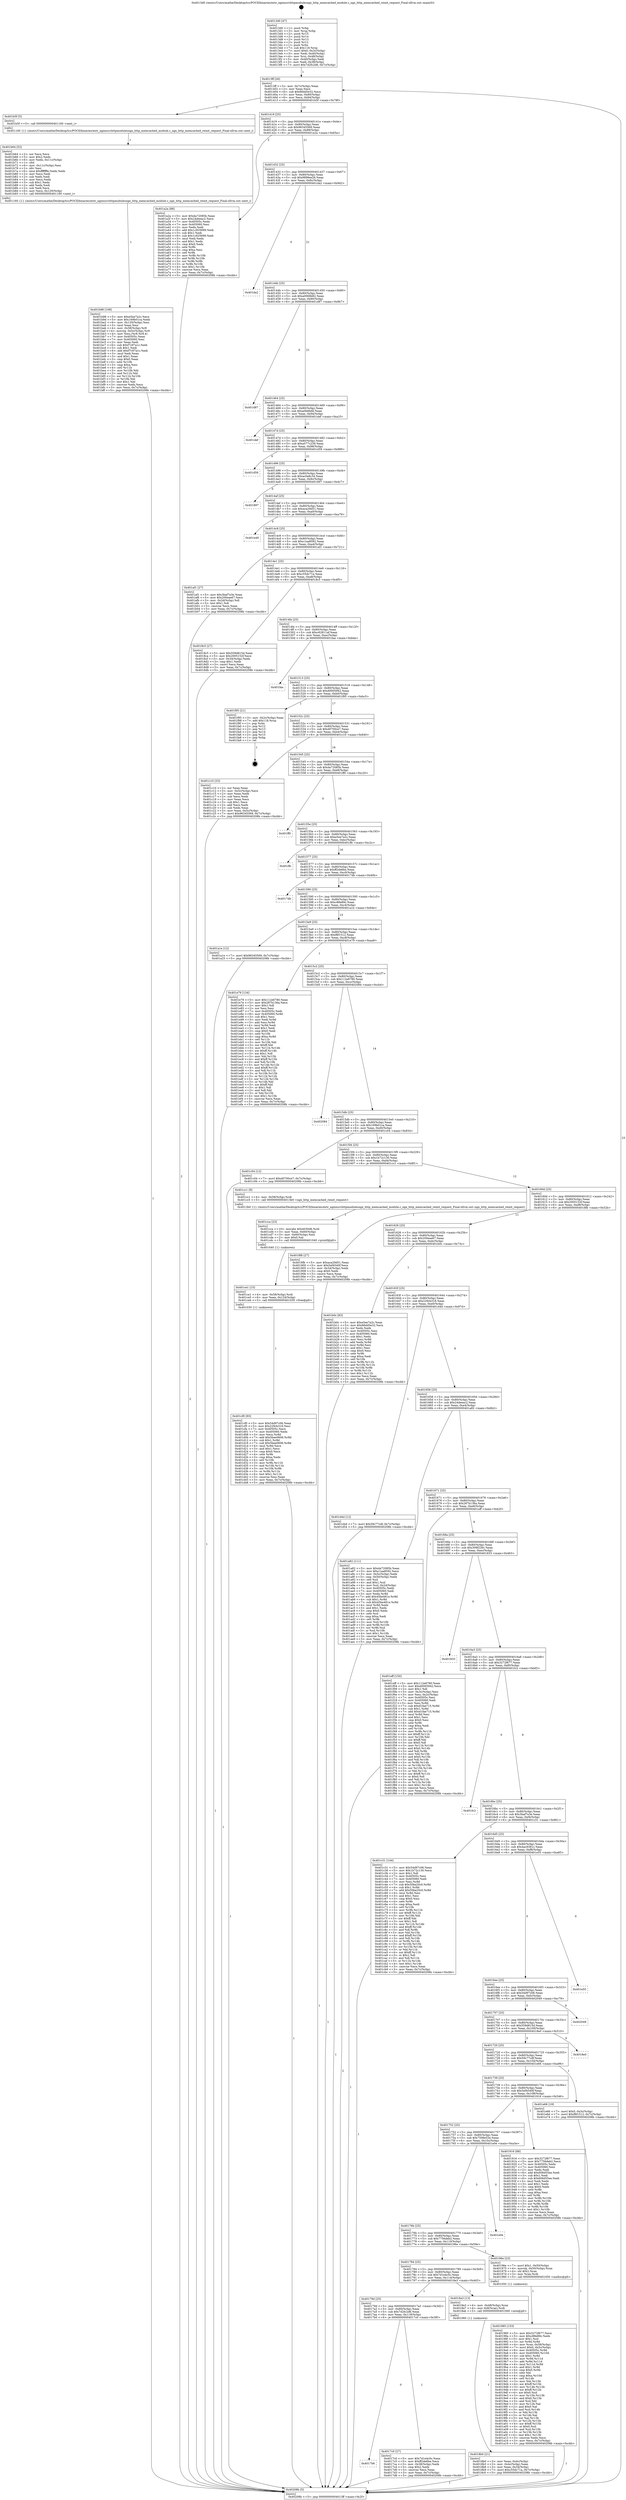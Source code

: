 digraph "0x4013d0" {
  label = "0x4013d0 (/mnt/c/Users/mathe/Desktop/tcc/POCII/binaries/extr_nginxsrchttpmodulesngx_http_memcached_module.c_ngx_http_memcached_reinit_request_Final-ollvm.out::main(0))"
  labelloc = "t"
  node[shape=record]

  Entry [label="",width=0.3,height=0.3,shape=circle,fillcolor=black,style=filled]
  "0x4013ff" [label="{
     0x4013ff [26]\l
     | [instrs]\l
     &nbsp;&nbsp;0x4013ff \<+3\>: mov -0x7c(%rbp),%eax\l
     &nbsp;&nbsp;0x401402 \<+2\>: mov %eax,%ecx\l
     &nbsp;&nbsp;0x401404 \<+6\>: sub $0x86dd5e32,%ecx\l
     &nbsp;&nbsp;0x40140a \<+3\>: mov %eax,-0x80(%rbp)\l
     &nbsp;&nbsp;0x40140d \<+6\>: mov %ecx,-0x84(%rbp)\l
     &nbsp;&nbsp;0x401413 \<+6\>: je 0000000000401b5f \<main+0x78f\>\l
  }"]
  "0x401b5f" [label="{
     0x401b5f [5]\l
     | [instrs]\l
     &nbsp;&nbsp;0x401b5f \<+5\>: call 0000000000401160 \<next_i\>\l
     | [calls]\l
     &nbsp;&nbsp;0x401160 \{1\} (/mnt/c/Users/mathe/Desktop/tcc/POCII/binaries/extr_nginxsrchttpmodulesngx_http_memcached_module.c_ngx_http_memcached_reinit_request_Final-ollvm.out::next_i)\l
  }"]
  "0x401419" [label="{
     0x401419 [25]\l
     | [instrs]\l
     &nbsp;&nbsp;0x401419 \<+5\>: jmp 000000000040141e \<main+0x4e\>\l
     &nbsp;&nbsp;0x40141e \<+3\>: mov -0x80(%rbp),%eax\l
     &nbsp;&nbsp;0x401421 \<+5\>: sub $0x96345569,%eax\l
     &nbsp;&nbsp;0x401426 \<+6\>: mov %eax,-0x88(%rbp)\l
     &nbsp;&nbsp;0x40142c \<+6\>: je 0000000000401a2a \<main+0x65a\>\l
  }"]
  Exit [label="",width=0.3,height=0.3,shape=circle,fillcolor=black,style=filled,peripheries=2]
  "0x401a2a" [label="{
     0x401a2a [88]\l
     | [instrs]\l
     &nbsp;&nbsp;0x401a2a \<+5\>: mov $0xda72085b,%eax\l
     &nbsp;&nbsp;0x401a2f \<+5\>: mov $0x24deeac2,%ecx\l
     &nbsp;&nbsp;0x401a34 \<+7\>: mov 0x40505c,%edx\l
     &nbsp;&nbsp;0x401a3b \<+7\>: mov 0x405060,%esi\l
     &nbsp;&nbsp;0x401a42 \<+2\>: mov %edx,%edi\l
     &nbsp;&nbsp;0x401a44 \<+6\>: add $0x1c925699,%edi\l
     &nbsp;&nbsp;0x401a4a \<+3\>: sub $0x1,%edi\l
     &nbsp;&nbsp;0x401a4d \<+6\>: sub $0x1c925699,%edi\l
     &nbsp;&nbsp;0x401a53 \<+3\>: imul %edi,%edx\l
     &nbsp;&nbsp;0x401a56 \<+3\>: and $0x1,%edx\l
     &nbsp;&nbsp;0x401a59 \<+3\>: cmp $0x0,%edx\l
     &nbsp;&nbsp;0x401a5c \<+4\>: sete %r8b\l
     &nbsp;&nbsp;0x401a60 \<+3\>: cmp $0xa,%esi\l
     &nbsp;&nbsp;0x401a63 \<+4\>: setl %r9b\l
     &nbsp;&nbsp;0x401a67 \<+3\>: mov %r8b,%r10b\l
     &nbsp;&nbsp;0x401a6a \<+3\>: and %r9b,%r10b\l
     &nbsp;&nbsp;0x401a6d \<+3\>: xor %r9b,%r8b\l
     &nbsp;&nbsp;0x401a70 \<+3\>: or %r8b,%r10b\l
     &nbsp;&nbsp;0x401a73 \<+4\>: test $0x1,%r10b\l
     &nbsp;&nbsp;0x401a77 \<+3\>: cmovne %ecx,%eax\l
     &nbsp;&nbsp;0x401a7a \<+3\>: mov %eax,-0x7c(%rbp)\l
     &nbsp;&nbsp;0x401a7d \<+5\>: jmp 000000000040208b \<main+0xcbb\>\l
  }"]
  "0x401432" [label="{
     0x401432 [25]\l
     | [instrs]\l
     &nbsp;&nbsp;0x401432 \<+5\>: jmp 0000000000401437 \<main+0x67\>\l
     &nbsp;&nbsp;0x401437 \<+3\>: mov -0x80(%rbp),%eax\l
     &nbsp;&nbsp;0x40143a \<+5\>: sub $0x9899ee26,%eax\l
     &nbsp;&nbsp;0x40143f \<+6\>: mov %eax,-0x8c(%rbp)\l
     &nbsp;&nbsp;0x401445 \<+6\>: je 0000000000401da2 \<main+0x9d2\>\l
  }"]
  "0x401cf0" [label="{
     0x401cf0 [93]\l
     | [instrs]\l
     &nbsp;&nbsp;0x401cf0 \<+5\>: mov $0x54d97c06,%eax\l
     &nbsp;&nbsp;0x401cf5 \<+5\>: mov $0x229cb318,%esi\l
     &nbsp;&nbsp;0x401cfa \<+7\>: mov 0x40505c,%ecx\l
     &nbsp;&nbsp;0x401d01 \<+7\>: mov 0x405060,%edx\l
     &nbsp;&nbsp;0x401d08 \<+3\>: mov %ecx,%r8d\l
     &nbsp;&nbsp;0x401d0b \<+7\>: add $0x5bee0606,%r8d\l
     &nbsp;&nbsp;0x401d12 \<+4\>: sub $0x1,%r8d\l
     &nbsp;&nbsp;0x401d16 \<+7\>: sub $0x5bee0606,%r8d\l
     &nbsp;&nbsp;0x401d1d \<+4\>: imul %r8d,%ecx\l
     &nbsp;&nbsp;0x401d21 \<+3\>: and $0x1,%ecx\l
     &nbsp;&nbsp;0x401d24 \<+3\>: cmp $0x0,%ecx\l
     &nbsp;&nbsp;0x401d27 \<+4\>: sete %r9b\l
     &nbsp;&nbsp;0x401d2b \<+3\>: cmp $0xa,%edx\l
     &nbsp;&nbsp;0x401d2e \<+4\>: setl %r10b\l
     &nbsp;&nbsp;0x401d32 \<+3\>: mov %r9b,%r11b\l
     &nbsp;&nbsp;0x401d35 \<+3\>: and %r10b,%r11b\l
     &nbsp;&nbsp;0x401d38 \<+3\>: xor %r10b,%r9b\l
     &nbsp;&nbsp;0x401d3b \<+3\>: or %r9b,%r11b\l
     &nbsp;&nbsp;0x401d3e \<+4\>: test $0x1,%r11b\l
     &nbsp;&nbsp;0x401d42 \<+3\>: cmovne %esi,%eax\l
     &nbsp;&nbsp;0x401d45 \<+3\>: mov %eax,-0x7c(%rbp)\l
     &nbsp;&nbsp;0x401d48 \<+5\>: jmp 000000000040208b \<main+0xcbb\>\l
  }"]
  "0x401da2" [label="{
     0x401da2\l
  }", style=dashed]
  "0x40144b" [label="{
     0x40144b [25]\l
     | [instrs]\l
     &nbsp;&nbsp;0x40144b \<+5\>: jmp 0000000000401450 \<main+0x80\>\l
     &nbsp;&nbsp;0x401450 \<+3\>: mov -0x80(%rbp),%eax\l
     &nbsp;&nbsp;0x401453 \<+5\>: sub $0xa0068b82,%eax\l
     &nbsp;&nbsp;0x401458 \<+6\>: mov %eax,-0x90(%rbp)\l
     &nbsp;&nbsp;0x40145e \<+6\>: je 0000000000401d87 \<main+0x9b7\>\l
  }"]
  "0x401ce1" [label="{
     0x401ce1 [15]\l
     | [instrs]\l
     &nbsp;&nbsp;0x401ce1 \<+4\>: mov -0x58(%rbp),%rdi\l
     &nbsp;&nbsp;0x401ce5 \<+6\>: mov %eax,-0x124(%rbp)\l
     &nbsp;&nbsp;0x401ceb \<+5\>: call 0000000000401030 \<free@plt\>\l
     | [calls]\l
     &nbsp;&nbsp;0x401030 \{1\} (unknown)\l
  }"]
  "0x401d87" [label="{
     0x401d87\l
  }", style=dashed]
  "0x401464" [label="{
     0x401464 [25]\l
     | [instrs]\l
     &nbsp;&nbsp;0x401464 \<+5\>: jmp 0000000000401469 \<main+0x99\>\l
     &nbsp;&nbsp;0x401469 \<+3\>: mov -0x80(%rbp),%eax\l
     &nbsp;&nbsp;0x40146c \<+5\>: sub $0xa0b6fefd,%eax\l
     &nbsp;&nbsp;0x401471 \<+6\>: mov %eax,-0x94(%rbp)\l
     &nbsp;&nbsp;0x401477 \<+6\>: je 0000000000401def \<main+0xa1f\>\l
  }"]
  "0x401cca" [label="{
     0x401cca [23]\l
     | [instrs]\l
     &nbsp;&nbsp;0x401cca \<+10\>: movabs $0x4030d6,%rdi\l
     &nbsp;&nbsp;0x401cd4 \<+3\>: mov %eax,-0x60(%rbp)\l
     &nbsp;&nbsp;0x401cd7 \<+3\>: mov -0x60(%rbp),%esi\l
     &nbsp;&nbsp;0x401cda \<+2\>: mov $0x0,%al\l
     &nbsp;&nbsp;0x401cdc \<+5\>: call 0000000000401040 \<printf@plt\>\l
     | [calls]\l
     &nbsp;&nbsp;0x401040 \{1\} (unknown)\l
  }"]
  "0x401def" [label="{
     0x401def\l
  }", style=dashed]
  "0x40147d" [label="{
     0x40147d [25]\l
     | [instrs]\l
     &nbsp;&nbsp;0x40147d \<+5\>: jmp 0000000000401482 \<main+0xb2\>\l
     &nbsp;&nbsp;0x401482 \<+3\>: mov -0x80(%rbp),%eax\l
     &nbsp;&nbsp;0x401485 \<+5\>: sub $0xa577c239,%eax\l
     &nbsp;&nbsp;0x40148a \<+6\>: mov %eax,-0x98(%rbp)\l
     &nbsp;&nbsp;0x401490 \<+6\>: je 0000000000401d59 \<main+0x989\>\l
  }"]
  "0x401b98" [label="{
     0x401b98 [108]\l
     | [instrs]\l
     &nbsp;&nbsp;0x401b98 \<+5\>: mov $0xe5ee7a2c,%ecx\l
     &nbsp;&nbsp;0x401b9d \<+5\>: mov $0x169b01ca,%edx\l
     &nbsp;&nbsp;0x401ba2 \<+6\>: mov -0x120(%rbp),%esi\l
     &nbsp;&nbsp;0x401ba8 \<+3\>: imul %eax,%esi\l
     &nbsp;&nbsp;0x401bab \<+4\>: mov -0x58(%rbp),%r8\l
     &nbsp;&nbsp;0x401baf \<+4\>: movslq -0x5c(%rbp),%r9\l
     &nbsp;&nbsp;0x401bb3 \<+4\>: mov %esi,(%r8,%r9,4)\l
     &nbsp;&nbsp;0x401bb7 \<+7\>: mov 0x40505c,%eax\l
     &nbsp;&nbsp;0x401bbe \<+7\>: mov 0x405060,%esi\l
     &nbsp;&nbsp;0x401bc5 \<+2\>: mov %eax,%edi\l
     &nbsp;&nbsp;0x401bc7 \<+6\>: sub $0xf7c97a1c,%edi\l
     &nbsp;&nbsp;0x401bcd \<+3\>: sub $0x1,%edi\l
     &nbsp;&nbsp;0x401bd0 \<+6\>: add $0xf7c97a1c,%edi\l
     &nbsp;&nbsp;0x401bd6 \<+3\>: imul %edi,%eax\l
     &nbsp;&nbsp;0x401bd9 \<+3\>: and $0x1,%eax\l
     &nbsp;&nbsp;0x401bdc \<+3\>: cmp $0x0,%eax\l
     &nbsp;&nbsp;0x401bdf \<+4\>: sete %r10b\l
     &nbsp;&nbsp;0x401be3 \<+3\>: cmp $0xa,%esi\l
     &nbsp;&nbsp;0x401be6 \<+4\>: setl %r11b\l
     &nbsp;&nbsp;0x401bea \<+3\>: mov %r10b,%bl\l
     &nbsp;&nbsp;0x401bed \<+3\>: and %r11b,%bl\l
     &nbsp;&nbsp;0x401bf0 \<+3\>: xor %r11b,%r10b\l
     &nbsp;&nbsp;0x401bf3 \<+3\>: or %r10b,%bl\l
     &nbsp;&nbsp;0x401bf6 \<+3\>: test $0x1,%bl\l
     &nbsp;&nbsp;0x401bf9 \<+3\>: cmovne %edx,%ecx\l
     &nbsp;&nbsp;0x401bfc \<+3\>: mov %ecx,-0x7c(%rbp)\l
     &nbsp;&nbsp;0x401bff \<+5\>: jmp 000000000040208b \<main+0xcbb\>\l
  }"]
  "0x401d59" [label="{
     0x401d59\l
  }", style=dashed]
  "0x401496" [label="{
     0x401496 [25]\l
     | [instrs]\l
     &nbsp;&nbsp;0x401496 \<+5\>: jmp 000000000040149b \<main+0xcb\>\l
     &nbsp;&nbsp;0x40149b \<+3\>: mov -0x80(%rbp),%eax\l
     &nbsp;&nbsp;0x40149e \<+5\>: sub $0xac0a8c34,%eax\l
     &nbsp;&nbsp;0x4014a3 \<+6\>: mov %eax,-0x9c(%rbp)\l
     &nbsp;&nbsp;0x4014a9 \<+6\>: je 0000000000401897 \<main+0x4c7\>\l
  }"]
  "0x401b64" [label="{
     0x401b64 [52]\l
     | [instrs]\l
     &nbsp;&nbsp;0x401b64 \<+2\>: xor %ecx,%ecx\l
     &nbsp;&nbsp;0x401b66 \<+5\>: mov $0x2,%edx\l
     &nbsp;&nbsp;0x401b6b \<+6\>: mov %edx,-0x11c(%rbp)\l
     &nbsp;&nbsp;0x401b71 \<+1\>: cltd\l
     &nbsp;&nbsp;0x401b72 \<+6\>: mov -0x11c(%rbp),%esi\l
     &nbsp;&nbsp;0x401b78 \<+2\>: idiv %esi\l
     &nbsp;&nbsp;0x401b7a \<+6\>: imul $0xfffffffe,%edx,%edx\l
     &nbsp;&nbsp;0x401b80 \<+2\>: mov %ecx,%edi\l
     &nbsp;&nbsp;0x401b82 \<+2\>: sub %edx,%edi\l
     &nbsp;&nbsp;0x401b84 \<+2\>: mov %ecx,%edx\l
     &nbsp;&nbsp;0x401b86 \<+3\>: sub $0x1,%edx\l
     &nbsp;&nbsp;0x401b89 \<+2\>: add %edx,%edi\l
     &nbsp;&nbsp;0x401b8b \<+2\>: sub %edi,%ecx\l
     &nbsp;&nbsp;0x401b8d \<+6\>: mov %ecx,-0x120(%rbp)\l
     &nbsp;&nbsp;0x401b93 \<+5\>: call 0000000000401160 \<next_i\>\l
     | [calls]\l
     &nbsp;&nbsp;0x401160 \{1\} (/mnt/c/Users/mathe/Desktop/tcc/POCII/binaries/extr_nginxsrchttpmodulesngx_http_memcached_module.c_ngx_http_memcached_reinit_request_Final-ollvm.out::next_i)\l
  }"]
  "0x401897" [label="{
     0x401897\l
  }", style=dashed]
  "0x4014af" [label="{
     0x4014af [25]\l
     | [instrs]\l
     &nbsp;&nbsp;0x4014af \<+5\>: jmp 00000000004014b4 \<main+0xe4\>\l
     &nbsp;&nbsp;0x4014b4 \<+3\>: mov -0x80(%rbp),%eax\l
     &nbsp;&nbsp;0x4014b7 \<+5\>: sub $0xaca29d51,%eax\l
     &nbsp;&nbsp;0x4014bc \<+6\>: mov %eax,-0xa0(%rbp)\l
     &nbsp;&nbsp;0x4014c2 \<+6\>: je 0000000000401e49 \<main+0xa79\>\l
  }"]
  "0x401985" [label="{
     0x401985 [153]\l
     | [instrs]\l
     &nbsp;&nbsp;0x401985 \<+5\>: mov $0x3272f677,%ecx\l
     &nbsp;&nbsp;0x40198a \<+5\>: mov $0xc88e89c,%edx\l
     &nbsp;&nbsp;0x40198f \<+3\>: mov $0x1,%sil\l
     &nbsp;&nbsp;0x401992 \<+3\>: xor %r8d,%r8d\l
     &nbsp;&nbsp;0x401995 \<+4\>: mov %rax,-0x58(%rbp)\l
     &nbsp;&nbsp;0x401999 \<+7\>: movl $0x0,-0x5c(%rbp)\l
     &nbsp;&nbsp;0x4019a0 \<+8\>: mov 0x40505c,%r9d\l
     &nbsp;&nbsp;0x4019a8 \<+8\>: mov 0x405060,%r10d\l
     &nbsp;&nbsp;0x4019b0 \<+4\>: sub $0x1,%r8d\l
     &nbsp;&nbsp;0x4019b4 \<+3\>: mov %r9d,%r11d\l
     &nbsp;&nbsp;0x4019b7 \<+3\>: add %r8d,%r11d\l
     &nbsp;&nbsp;0x4019ba \<+4\>: imul %r11d,%r9d\l
     &nbsp;&nbsp;0x4019be \<+4\>: and $0x1,%r9d\l
     &nbsp;&nbsp;0x4019c2 \<+4\>: cmp $0x0,%r9d\l
     &nbsp;&nbsp;0x4019c6 \<+3\>: sete %bl\l
     &nbsp;&nbsp;0x4019c9 \<+4\>: cmp $0xa,%r10d\l
     &nbsp;&nbsp;0x4019cd \<+4\>: setl %r14b\l
     &nbsp;&nbsp;0x4019d1 \<+3\>: mov %bl,%r15b\l
     &nbsp;&nbsp;0x4019d4 \<+4\>: xor $0xff,%r15b\l
     &nbsp;&nbsp;0x4019d8 \<+3\>: mov %r14b,%r12b\l
     &nbsp;&nbsp;0x4019db \<+4\>: xor $0xff,%r12b\l
     &nbsp;&nbsp;0x4019df \<+4\>: xor $0x0,%sil\l
     &nbsp;&nbsp;0x4019e3 \<+3\>: mov %r15b,%r13b\l
     &nbsp;&nbsp;0x4019e6 \<+4\>: and $0x0,%r13b\l
     &nbsp;&nbsp;0x4019ea \<+3\>: and %sil,%bl\l
     &nbsp;&nbsp;0x4019ed \<+3\>: mov %r12b,%al\l
     &nbsp;&nbsp;0x4019f0 \<+2\>: and $0x0,%al\l
     &nbsp;&nbsp;0x4019f2 \<+3\>: and %sil,%r14b\l
     &nbsp;&nbsp;0x4019f5 \<+3\>: or %bl,%r13b\l
     &nbsp;&nbsp;0x4019f8 \<+3\>: or %r14b,%al\l
     &nbsp;&nbsp;0x4019fb \<+3\>: xor %al,%r13b\l
     &nbsp;&nbsp;0x4019fe \<+3\>: or %r12b,%r15b\l
     &nbsp;&nbsp;0x401a01 \<+4\>: xor $0xff,%r15b\l
     &nbsp;&nbsp;0x401a05 \<+4\>: or $0x0,%sil\l
     &nbsp;&nbsp;0x401a09 \<+3\>: and %sil,%r15b\l
     &nbsp;&nbsp;0x401a0c \<+3\>: or %r15b,%r13b\l
     &nbsp;&nbsp;0x401a0f \<+4\>: test $0x1,%r13b\l
     &nbsp;&nbsp;0x401a13 \<+3\>: cmovne %edx,%ecx\l
     &nbsp;&nbsp;0x401a16 \<+3\>: mov %ecx,-0x7c(%rbp)\l
     &nbsp;&nbsp;0x401a19 \<+5\>: jmp 000000000040208b \<main+0xcbb\>\l
  }"]
  "0x401e49" [label="{
     0x401e49\l
  }", style=dashed]
  "0x4014c8" [label="{
     0x4014c8 [25]\l
     | [instrs]\l
     &nbsp;&nbsp;0x4014c8 \<+5\>: jmp 00000000004014cd \<main+0xfd\>\l
     &nbsp;&nbsp;0x4014cd \<+3\>: mov -0x80(%rbp),%eax\l
     &nbsp;&nbsp;0x4014d0 \<+5\>: sub $0xc1aa8592,%eax\l
     &nbsp;&nbsp;0x4014d5 \<+6\>: mov %eax,-0xa4(%rbp)\l
     &nbsp;&nbsp;0x4014db \<+6\>: je 0000000000401af1 \<main+0x721\>\l
  }"]
  "0x4018b0" [label="{
     0x4018b0 [21]\l
     | [instrs]\l
     &nbsp;&nbsp;0x4018b0 \<+3\>: mov %eax,-0x4c(%rbp)\l
     &nbsp;&nbsp;0x4018b3 \<+3\>: mov -0x4c(%rbp),%eax\l
     &nbsp;&nbsp;0x4018b6 \<+3\>: mov %eax,-0x34(%rbp)\l
     &nbsp;&nbsp;0x4018b9 \<+7\>: movl $0xc55dc71a,-0x7c(%rbp)\l
     &nbsp;&nbsp;0x4018c0 \<+5\>: jmp 000000000040208b \<main+0xcbb\>\l
  }"]
  "0x401af1" [label="{
     0x401af1 [27]\l
     | [instrs]\l
     &nbsp;&nbsp;0x401af1 \<+5\>: mov $0x3baf7e3e,%eax\l
     &nbsp;&nbsp;0x401af6 \<+5\>: mov $0x200eae67,%ecx\l
     &nbsp;&nbsp;0x401afb \<+3\>: mov -0x2d(%rbp),%dl\l
     &nbsp;&nbsp;0x401afe \<+3\>: test $0x1,%dl\l
     &nbsp;&nbsp;0x401b01 \<+3\>: cmovne %ecx,%eax\l
     &nbsp;&nbsp;0x401b04 \<+3\>: mov %eax,-0x7c(%rbp)\l
     &nbsp;&nbsp;0x401b07 \<+5\>: jmp 000000000040208b \<main+0xcbb\>\l
  }"]
  "0x4014e1" [label="{
     0x4014e1 [25]\l
     | [instrs]\l
     &nbsp;&nbsp;0x4014e1 \<+5\>: jmp 00000000004014e6 \<main+0x116\>\l
     &nbsp;&nbsp;0x4014e6 \<+3\>: mov -0x80(%rbp),%eax\l
     &nbsp;&nbsp;0x4014e9 \<+5\>: sub $0xc55dc71a,%eax\l
     &nbsp;&nbsp;0x4014ee \<+6\>: mov %eax,-0xa8(%rbp)\l
     &nbsp;&nbsp;0x4014f4 \<+6\>: je 00000000004018c5 \<main+0x4f5\>\l
  }"]
  "0x4013d0" [label="{
     0x4013d0 [47]\l
     | [instrs]\l
     &nbsp;&nbsp;0x4013d0 \<+1\>: push %rbp\l
     &nbsp;&nbsp;0x4013d1 \<+3\>: mov %rsp,%rbp\l
     &nbsp;&nbsp;0x4013d4 \<+2\>: push %r15\l
     &nbsp;&nbsp;0x4013d6 \<+2\>: push %r14\l
     &nbsp;&nbsp;0x4013d8 \<+2\>: push %r13\l
     &nbsp;&nbsp;0x4013da \<+2\>: push %r12\l
     &nbsp;&nbsp;0x4013dc \<+1\>: push %rbx\l
     &nbsp;&nbsp;0x4013dd \<+7\>: sub $0x118,%rsp\l
     &nbsp;&nbsp;0x4013e4 \<+7\>: movl $0x0,-0x3c(%rbp)\l
     &nbsp;&nbsp;0x4013eb \<+3\>: mov %edi,-0x40(%rbp)\l
     &nbsp;&nbsp;0x4013ee \<+4\>: mov %rsi,-0x48(%rbp)\l
     &nbsp;&nbsp;0x4013f2 \<+3\>: mov -0x40(%rbp),%edi\l
     &nbsp;&nbsp;0x4013f5 \<+3\>: mov %edi,-0x38(%rbp)\l
     &nbsp;&nbsp;0x4013f8 \<+7\>: movl $0x7d2fc2d6,-0x7c(%rbp)\l
  }"]
  "0x4018c5" [label="{
     0x4018c5 [27]\l
     | [instrs]\l
     &nbsp;&nbsp;0x4018c5 \<+5\>: mov $0x559d815d,%eax\l
     &nbsp;&nbsp;0x4018ca \<+5\>: mov $0x2005152f,%ecx\l
     &nbsp;&nbsp;0x4018cf \<+3\>: mov -0x34(%rbp),%edx\l
     &nbsp;&nbsp;0x4018d2 \<+3\>: cmp $0x1,%edx\l
     &nbsp;&nbsp;0x4018d5 \<+3\>: cmovl %ecx,%eax\l
     &nbsp;&nbsp;0x4018d8 \<+3\>: mov %eax,-0x7c(%rbp)\l
     &nbsp;&nbsp;0x4018db \<+5\>: jmp 000000000040208b \<main+0xcbb\>\l
  }"]
  "0x4014fa" [label="{
     0x4014fa [25]\l
     | [instrs]\l
     &nbsp;&nbsp;0x4014fa \<+5\>: jmp 00000000004014ff \<main+0x12f\>\l
     &nbsp;&nbsp;0x4014ff \<+3\>: mov -0x80(%rbp),%eax\l
     &nbsp;&nbsp;0x401502 \<+5\>: sub $0xc62811af,%eax\l
     &nbsp;&nbsp;0x401507 \<+6\>: mov %eax,-0xac(%rbp)\l
     &nbsp;&nbsp;0x40150d \<+6\>: je 0000000000401faa \<main+0xbda\>\l
  }"]
  "0x40208b" [label="{
     0x40208b [5]\l
     | [instrs]\l
     &nbsp;&nbsp;0x40208b \<+5\>: jmp 00000000004013ff \<main+0x2f\>\l
  }"]
  "0x401faa" [label="{
     0x401faa\l
  }", style=dashed]
  "0x401513" [label="{
     0x401513 [25]\l
     | [instrs]\l
     &nbsp;&nbsp;0x401513 \<+5\>: jmp 0000000000401518 \<main+0x148\>\l
     &nbsp;&nbsp;0x401518 \<+3\>: mov -0x80(%rbp),%eax\l
     &nbsp;&nbsp;0x40151b \<+5\>: sub $0xd0005942,%eax\l
     &nbsp;&nbsp;0x401520 \<+6\>: mov %eax,-0xb0(%rbp)\l
     &nbsp;&nbsp;0x401526 \<+6\>: je 0000000000401f95 \<main+0xbc5\>\l
  }"]
  "0x4017b6" [label="{
     0x4017b6\l
  }", style=dashed]
  "0x401f95" [label="{
     0x401f95 [21]\l
     | [instrs]\l
     &nbsp;&nbsp;0x401f95 \<+3\>: mov -0x2c(%rbp),%eax\l
     &nbsp;&nbsp;0x401f98 \<+7\>: add $0x118,%rsp\l
     &nbsp;&nbsp;0x401f9f \<+1\>: pop %rbx\l
     &nbsp;&nbsp;0x401fa0 \<+2\>: pop %r12\l
     &nbsp;&nbsp;0x401fa2 \<+2\>: pop %r13\l
     &nbsp;&nbsp;0x401fa4 \<+2\>: pop %r14\l
     &nbsp;&nbsp;0x401fa6 \<+2\>: pop %r15\l
     &nbsp;&nbsp;0x401fa8 \<+1\>: pop %rbp\l
     &nbsp;&nbsp;0x401fa9 \<+1\>: ret\l
  }"]
  "0x40152c" [label="{
     0x40152c [25]\l
     | [instrs]\l
     &nbsp;&nbsp;0x40152c \<+5\>: jmp 0000000000401531 \<main+0x161\>\l
     &nbsp;&nbsp;0x401531 \<+3\>: mov -0x80(%rbp),%eax\l
     &nbsp;&nbsp;0x401534 \<+5\>: sub $0xd0700ce7,%eax\l
     &nbsp;&nbsp;0x401539 \<+6\>: mov %eax,-0xb4(%rbp)\l
     &nbsp;&nbsp;0x40153f \<+6\>: je 0000000000401c10 \<main+0x840\>\l
  }"]
  "0x4017c0" [label="{
     0x4017c0 [27]\l
     | [instrs]\l
     &nbsp;&nbsp;0x4017c0 \<+5\>: mov $0x7d1e4c0c,%eax\l
     &nbsp;&nbsp;0x4017c5 \<+5\>: mov $0xff2de6be,%ecx\l
     &nbsp;&nbsp;0x4017ca \<+3\>: mov -0x38(%rbp),%edx\l
     &nbsp;&nbsp;0x4017cd \<+3\>: cmp $0x2,%edx\l
     &nbsp;&nbsp;0x4017d0 \<+3\>: cmovne %ecx,%eax\l
     &nbsp;&nbsp;0x4017d3 \<+3\>: mov %eax,-0x7c(%rbp)\l
     &nbsp;&nbsp;0x4017d6 \<+5\>: jmp 000000000040208b \<main+0xcbb\>\l
  }"]
  "0x401c10" [label="{
     0x401c10 [33]\l
     | [instrs]\l
     &nbsp;&nbsp;0x401c10 \<+2\>: xor %eax,%eax\l
     &nbsp;&nbsp;0x401c12 \<+3\>: mov -0x5c(%rbp),%ecx\l
     &nbsp;&nbsp;0x401c15 \<+2\>: mov %eax,%edx\l
     &nbsp;&nbsp;0x401c17 \<+2\>: sub %ecx,%edx\l
     &nbsp;&nbsp;0x401c19 \<+2\>: mov %eax,%ecx\l
     &nbsp;&nbsp;0x401c1b \<+3\>: sub $0x1,%ecx\l
     &nbsp;&nbsp;0x401c1e \<+2\>: add %ecx,%edx\l
     &nbsp;&nbsp;0x401c20 \<+2\>: sub %edx,%eax\l
     &nbsp;&nbsp;0x401c22 \<+3\>: mov %eax,-0x5c(%rbp)\l
     &nbsp;&nbsp;0x401c25 \<+7\>: movl $0x96345569,-0x7c(%rbp)\l
     &nbsp;&nbsp;0x401c2c \<+5\>: jmp 000000000040208b \<main+0xcbb\>\l
  }"]
  "0x401545" [label="{
     0x401545 [25]\l
     | [instrs]\l
     &nbsp;&nbsp;0x401545 \<+5\>: jmp 000000000040154a \<main+0x17a\>\l
     &nbsp;&nbsp;0x40154a \<+3\>: mov -0x80(%rbp),%eax\l
     &nbsp;&nbsp;0x40154d \<+5\>: sub $0xda72085b,%eax\l
     &nbsp;&nbsp;0x401552 \<+6\>: mov %eax,-0xb8(%rbp)\l
     &nbsp;&nbsp;0x401558 \<+6\>: je 0000000000401ff0 \<main+0xc20\>\l
  }"]
  "0x40179d" [label="{
     0x40179d [25]\l
     | [instrs]\l
     &nbsp;&nbsp;0x40179d \<+5\>: jmp 00000000004017a2 \<main+0x3d2\>\l
     &nbsp;&nbsp;0x4017a2 \<+3\>: mov -0x80(%rbp),%eax\l
     &nbsp;&nbsp;0x4017a5 \<+5\>: sub $0x7d2fc2d6,%eax\l
     &nbsp;&nbsp;0x4017aa \<+6\>: mov %eax,-0x118(%rbp)\l
     &nbsp;&nbsp;0x4017b0 \<+6\>: je 00000000004017c0 \<main+0x3f0\>\l
  }"]
  "0x401ff0" [label="{
     0x401ff0\l
  }", style=dashed]
  "0x40155e" [label="{
     0x40155e [25]\l
     | [instrs]\l
     &nbsp;&nbsp;0x40155e \<+5\>: jmp 0000000000401563 \<main+0x193\>\l
     &nbsp;&nbsp;0x401563 \<+3\>: mov -0x80(%rbp),%eax\l
     &nbsp;&nbsp;0x401566 \<+5\>: sub $0xe5ee7a2c,%eax\l
     &nbsp;&nbsp;0x40156b \<+6\>: mov %eax,-0xbc(%rbp)\l
     &nbsp;&nbsp;0x401571 \<+6\>: je 0000000000401ffc \<main+0xc2c\>\l
  }"]
  "0x4018a3" [label="{
     0x4018a3 [13]\l
     | [instrs]\l
     &nbsp;&nbsp;0x4018a3 \<+4\>: mov -0x48(%rbp),%rax\l
     &nbsp;&nbsp;0x4018a7 \<+4\>: mov 0x8(%rax),%rdi\l
     &nbsp;&nbsp;0x4018ab \<+5\>: call 0000000000401060 \<atoi@plt\>\l
     | [calls]\l
     &nbsp;&nbsp;0x401060 \{1\} (unknown)\l
  }"]
  "0x401ffc" [label="{
     0x401ffc\l
  }", style=dashed]
  "0x401577" [label="{
     0x401577 [25]\l
     | [instrs]\l
     &nbsp;&nbsp;0x401577 \<+5\>: jmp 000000000040157c \<main+0x1ac\>\l
     &nbsp;&nbsp;0x40157c \<+3\>: mov -0x80(%rbp),%eax\l
     &nbsp;&nbsp;0x40157f \<+5\>: sub $0xff2de6be,%eax\l
     &nbsp;&nbsp;0x401584 \<+6\>: mov %eax,-0xc0(%rbp)\l
     &nbsp;&nbsp;0x40158a \<+6\>: je 00000000004017db \<main+0x40b\>\l
  }"]
  "0x401784" [label="{
     0x401784 [25]\l
     | [instrs]\l
     &nbsp;&nbsp;0x401784 \<+5\>: jmp 0000000000401789 \<main+0x3b9\>\l
     &nbsp;&nbsp;0x401789 \<+3\>: mov -0x80(%rbp),%eax\l
     &nbsp;&nbsp;0x40178c \<+5\>: sub $0x7d1e4c0c,%eax\l
     &nbsp;&nbsp;0x401791 \<+6\>: mov %eax,-0x114(%rbp)\l
     &nbsp;&nbsp;0x401797 \<+6\>: je 00000000004018a3 \<main+0x4d3\>\l
  }"]
  "0x4017db" [label="{
     0x4017db\l
  }", style=dashed]
  "0x401590" [label="{
     0x401590 [25]\l
     | [instrs]\l
     &nbsp;&nbsp;0x401590 \<+5\>: jmp 0000000000401595 \<main+0x1c5\>\l
     &nbsp;&nbsp;0x401595 \<+3\>: mov -0x80(%rbp),%eax\l
     &nbsp;&nbsp;0x401598 \<+5\>: sub $0xc88e89c,%eax\l
     &nbsp;&nbsp;0x40159d \<+6\>: mov %eax,-0xc4(%rbp)\l
     &nbsp;&nbsp;0x4015a3 \<+6\>: je 0000000000401a1e \<main+0x64e\>\l
  }"]
  "0x40196e" [label="{
     0x40196e [23]\l
     | [instrs]\l
     &nbsp;&nbsp;0x40196e \<+7\>: movl $0x1,-0x50(%rbp)\l
     &nbsp;&nbsp;0x401975 \<+4\>: movslq -0x50(%rbp),%rax\l
     &nbsp;&nbsp;0x401979 \<+4\>: shl $0x2,%rax\l
     &nbsp;&nbsp;0x40197d \<+3\>: mov %rax,%rdi\l
     &nbsp;&nbsp;0x401980 \<+5\>: call 0000000000401050 \<malloc@plt\>\l
     | [calls]\l
     &nbsp;&nbsp;0x401050 \{1\} (unknown)\l
  }"]
  "0x401a1e" [label="{
     0x401a1e [12]\l
     | [instrs]\l
     &nbsp;&nbsp;0x401a1e \<+7\>: movl $0x96345569,-0x7c(%rbp)\l
     &nbsp;&nbsp;0x401a25 \<+5\>: jmp 000000000040208b \<main+0xcbb\>\l
  }"]
  "0x4015a9" [label="{
     0x4015a9 [25]\l
     | [instrs]\l
     &nbsp;&nbsp;0x4015a9 \<+5\>: jmp 00000000004015ae \<main+0x1de\>\l
     &nbsp;&nbsp;0x4015ae \<+3\>: mov -0x80(%rbp),%eax\l
     &nbsp;&nbsp;0x4015b1 \<+5\>: sub $0xf8f1512,%eax\l
     &nbsp;&nbsp;0x4015b6 \<+6\>: mov %eax,-0xc8(%rbp)\l
     &nbsp;&nbsp;0x4015bc \<+6\>: je 0000000000401e79 \<main+0xaa9\>\l
  }"]
  "0x40176b" [label="{
     0x40176b [25]\l
     | [instrs]\l
     &nbsp;&nbsp;0x40176b \<+5\>: jmp 0000000000401770 \<main+0x3a0\>\l
     &nbsp;&nbsp;0x401770 \<+3\>: mov -0x80(%rbp),%eax\l
     &nbsp;&nbsp;0x401773 \<+5\>: sub $0x7756deb2,%eax\l
     &nbsp;&nbsp;0x401778 \<+6\>: mov %eax,-0x110(%rbp)\l
     &nbsp;&nbsp;0x40177e \<+6\>: je 000000000040196e \<main+0x59e\>\l
  }"]
  "0x401e79" [label="{
     0x401e79 [134]\l
     | [instrs]\l
     &nbsp;&nbsp;0x401e79 \<+5\>: mov $0x112e6780,%eax\l
     &nbsp;&nbsp;0x401e7e \<+5\>: mov $0x287b136a,%ecx\l
     &nbsp;&nbsp;0x401e83 \<+2\>: mov $0x1,%dl\l
     &nbsp;&nbsp;0x401e85 \<+2\>: xor %esi,%esi\l
     &nbsp;&nbsp;0x401e87 \<+7\>: mov 0x40505c,%edi\l
     &nbsp;&nbsp;0x401e8e \<+8\>: mov 0x405060,%r8d\l
     &nbsp;&nbsp;0x401e96 \<+3\>: sub $0x1,%esi\l
     &nbsp;&nbsp;0x401e99 \<+3\>: mov %edi,%r9d\l
     &nbsp;&nbsp;0x401e9c \<+3\>: add %esi,%r9d\l
     &nbsp;&nbsp;0x401e9f \<+4\>: imul %r9d,%edi\l
     &nbsp;&nbsp;0x401ea3 \<+3\>: and $0x1,%edi\l
     &nbsp;&nbsp;0x401ea6 \<+3\>: cmp $0x0,%edi\l
     &nbsp;&nbsp;0x401ea9 \<+4\>: sete %r10b\l
     &nbsp;&nbsp;0x401ead \<+4\>: cmp $0xa,%r8d\l
     &nbsp;&nbsp;0x401eb1 \<+4\>: setl %r11b\l
     &nbsp;&nbsp;0x401eb5 \<+3\>: mov %r10b,%bl\l
     &nbsp;&nbsp;0x401eb8 \<+3\>: xor $0xff,%bl\l
     &nbsp;&nbsp;0x401ebb \<+3\>: mov %r11b,%r14b\l
     &nbsp;&nbsp;0x401ebe \<+4\>: xor $0xff,%r14b\l
     &nbsp;&nbsp;0x401ec2 \<+3\>: xor $0x1,%dl\l
     &nbsp;&nbsp;0x401ec5 \<+3\>: mov %bl,%r15b\l
     &nbsp;&nbsp;0x401ec8 \<+4\>: and $0xff,%r15b\l
     &nbsp;&nbsp;0x401ecc \<+3\>: and %dl,%r10b\l
     &nbsp;&nbsp;0x401ecf \<+3\>: mov %r14b,%r12b\l
     &nbsp;&nbsp;0x401ed2 \<+4\>: and $0xff,%r12b\l
     &nbsp;&nbsp;0x401ed6 \<+3\>: and %dl,%r11b\l
     &nbsp;&nbsp;0x401ed9 \<+3\>: or %r10b,%r15b\l
     &nbsp;&nbsp;0x401edc \<+3\>: or %r11b,%r12b\l
     &nbsp;&nbsp;0x401edf \<+3\>: xor %r12b,%r15b\l
     &nbsp;&nbsp;0x401ee2 \<+3\>: or %r14b,%bl\l
     &nbsp;&nbsp;0x401ee5 \<+3\>: xor $0xff,%bl\l
     &nbsp;&nbsp;0x401ee8 \<+3\>: or $0x1,%dl\l
     &nbsp;&nbsp;0x401eeb \<+2\>: and %dl,%bl\l
     &nbsp;&nbsp;0x401eed \<+3\>: or %bl,%r15b\l
     &nbsp;&nbsp;0x401ef0 \<+4\>: test $0x1,%r15b\l
     &nbsp;&nbsp;0x401ef4 \<+3\>: cmovne %ecx,%eax\l
     &nbsp;&nbsp;0x401ef7 \<+3\>: mov %eax,-0x7c(%rbp)\l
     &nbsp;&nbsp;0x401efa \<+5\>: jmp 000000000040208b \<main+0xcbb\>\l
  }"]
  "0x4015c2" [label="{
     0x4015c2 [25]\l
     | [instrs]\l
     &nbsp;&nbsp;0x4015c2 \<+5\>: jmp 00000000004015c7 \<main+0x1f7\>\l
     &nbsp;&nbsp;0x4015c7 \<+3\>: mov -0x80(%rbp),%eax\l
     &nbsp;&nbsp;0x4015ca \<+5\>: sub $0x112e6780,%eax\l
     &nbsp;&nbsp;0x4015cf \<+6\>: mov %eax,-0xcc(%rbp)\l
     &nbsp;&nbsp;0x4015d5 \<+6\>: je 0000000000402084 \<main+0xcb4\>\l
  }"]
  "0x401e0e" [label="{
     0x401e0e\l
  }", style=dashed]
  "0x402084" [label="{
     0x402084\l
  }", style=dashed]
  "0x4015db" [label="{
     0x4015db [25]\l
     | [instrs]\l
     &nbsp;&nbsp;0x4015db \<+5\>: jmp 00000000004015e0 \<main+0x210\>\l
     &nbsp;&nbsp;0x4015e0 \<+3\>: mov -0x80(%rbp),%eax\l
     &nbsp;&nbsp;0x4015e3 \<+5\>: sub $0x169b01ca,%eax\l
     &nbsp;&nbsp;0x4015e8 \<+6\>: mov %eax,-0xd0(%rbp)\l
     &nbsp;&nbsp;0x4015ee \<+6\>: je 0000000000401c04 \<main+0x834\>\l
  }"]
  "0x401752" [label="{
     0x401752 [25]\l
     | [instrs]\l
     &nbsp;&nbsp;0x401752 \<+5\>: jmp 0000000000401757 \<main+0x387\>\l
     &nbsp;&nbsp;0x401757 \<+3\>: mov -0x80(%rbp),%eax\l
     &nbsp;&nbsp;0x40175a \<+5\>: sub $0x7508e53e,%eax\l
     &nbsp;&nbsp;0x40175f \<+6\>: mov %eax,-0x10c(%rbp)\l
     &nbsp;&nbsp;0x401765 \<+6\>: je 0000000000401e0e \<main+0xa3e\>\l
  }"]
  "0x401c04" [label="{
     0x401c04 [12]\l
     | [instrs]\l
     &nbsp;&nbsp;0x401c04 \<+7\>: movl $0xd0700ce7,-0x7c(%rbp)\l
     &nbsp;&nbsp;0x401c0b \<+5\>: jmp 000000000040208b \<main+0xcbb\>\l
  }"]
  "0x4015f4" [label="{
     0x4015f4 [25]\l
     | [instrs]\l
     &nbsp;&nbsp;0x4015f4 \<+5\>: jmp 00000000004015f9 \<main+0x229\>\l
     &nbsp;&nbsp;0x4015f9 \<+3\>: mov -0x80(%rbp),%eax\l
     &nbsp;&nbsp;0x4015fc \<+5\>: sub $0x1b72c130,%eax\l
     &nbsp;&nbsp;0x401601 \<+6\>: mov %eax,-0xd4(%rbp)\l
     &nbsp;&nbsp;0x401607 \<+6\>: je 0000000000401cc1 \<main+0x8f1\>\l
  }"]
  "0x401916" [label="{
     0x401916 [88]\l
     | [instrs]\l
     &nbsp;&nbsp;0x401916 \<+5\>: mov $0x3272f677,%eax\l
     &nbsp;&nbsp;0x40191b \<+5\>: mov $0x7756deb2,%ecx\l
     &nbsp;&nbsp;0x401920 \<+7\>: mov 0x40505c,%edx\l
     &nbsp;&nbsp;0x401927 \<+7\>: mov 0x405060,%esi\l
     &nbsp;&nbsp;0x40192e \<+2\>: mov %edx,%edi\l
     &nbsp;&nbsp;0x401930 \<+6\>: add $0x606d55ee,%edi\l
     &nbsp;&nbsp;0x401936 \<+3\>: sub $0x1,%edi\l
     &nbsp;&nbsp;0x401939 \<+6\>: sub $0x606d55ee,%edi\l
     &nbsp;&nbsp;0x40193f \<+3\>: imul %edi,%edx\l
     &nbsp;&nbsp;0x401942 \<+3\>: and $0x1,%edx\l
     &nbsp;&nbsp;0x401945 \<+3\>: cmp $0x0,%edx\l
     &nbsp;&nbsp;0x401948 \<+4\>: sete %r8b\l
     &nbsp;&nbsp;0x40194c \<+3\>: cmp $0xa,%esi\l
     &nbsp;&nbsp;0x40194f \<+4\>: setl %r9b\l
     &nbsp;&nbsp;0x401953 \<+3\>: mov %r8b,%r10b\l
     &nbsp;&nbsp;0x401956 \<+3\>: and %r9b,%r10b\l
     &nbsp;&nbsp;0x401959 \<+3\>: xor %r9b,%r8b\l
     &nbsp;&nbsp;0x40195c \<+3\>: or %r8b,%r10b\l
     &nbsp;&nbsp;0x40195f \<+4\>: test $0x1,%r10b\l
     &nbsp;&nbsp;0x401963 \<+3\>: cmovne %ecx,%eax\l
     &nbsp;&nbsp;0x401966 \<+3\>: mov %eax,-0x7c(%rbp)\l
     &nbsp;&nbsp;0x401969 \<+5\>: jmp 000000000040208b \<main+0xcbb\>\l
  }"]
  "0x401cc1" [label="{
     0x401cc1 [9]\l
     | [instrs]\l
     &nbsp;&nbsp;0x401cc1 \<+4\>: mov -0x58(%rbp),%rdi\l
     &nbsp;&nbsp;0x401cc5 \<+5\>: call 00000000004013b0 \<ngx_http_memcached_reinit_request\>\l
     | [calls]\l
     &nbsp;&nbsp;0x4013b0 \{1\} (/mnt/c/Users/mathe/Desktop/tcc/POCII/binaries/extr_nginxsrchttpmodulesngx_http_memcached_module.c_ngx_http_memcached_reinit_request_Final-ollvm.out::ngx_http_memcached_reinit_request)\l
  }"]
  "0x40160d" [label="{
     0x40160d [25]\l
     | [instrs]\l
     &nbsp;&nbsp;0x40160d \<+5\>: jmp 0000000000401612 \<main+0x242\>\l
     &nbsp;&nbsp;0x401612 \<+3\>: mov -0x80(%rbp),%eax\l
     &nbsp;&nbsp;0x401615 \<+5\>: sub $0x2005152f,%eax\l
     &nbsp;&nbsp;0x40161a \<+6\>: mov %eax,-0xd8(%rbp)\l
     &nbsp;&nbsp;0x401620 \<+6\>: je 00000000004018fb \<main+0x52b\>\l
  }"]
  "0x401739" [label="{
     0x401739 [25]\l
     | [instrs]\l
     &nbsp;&nbsp;0x401739 \<+5\>: jmp 000000000040173e \<main+0x36e\>\l
     &nbsp;&nbsp;0x40173e \<+3\>: mov -0x80(%rbp),%eax\l
     &nbsp;&nbsp;0x401741 \<+5\>: sub $0x5ef4540f,%eax\l
     &nbsp;&nbsp;0x401746 \<+6\>: mov %eax,-0x108(%rbp)\l
     &nbsp;&nbsp;0x40174c \<+6\>: je 0000000000401916 \<main+0x546\>\l
  }"]
  "0x4018fb" [label="{
     0x4018fb [27]\l
     | [instrs]\l
     &nbsp;&nbsp;0x4018fb \<+5\>: mov $0xaca29d51,%eax\l
     &nbsp;&nbsp;0x401900 \<+5\>: mov $0x5ef4540f,%ecx\l
     &nbsp;&nbsp;0x401905 \<+3\>: mov -0x34(%rbp),%edx\l
     &nbsp;&nbsp;0x401908 \<+3\>: cmp $0x0,%edx\l
     &nbsp;&nbsp;0x40190b \<+3\>: cmove %ecx,%eax\l
     &nbsp;&nbsp;0x40190e \<+3\>: mov %eax,-0x7c(%rbp)\l
     &nbsp;&nbsp;0x401911 \<+5\>: jmp 000000000040208b \<main+0xcbb\>\l
  }"]
  "0x401626" [label="{
     0x401626 [25]\l
     | [instrs]\l
     &nbsp;&nbsp;0x401626 \<+5\>: jmp 000000000040162b \<main+0x25b\>\l
     &nbsp;&nbsp;0x40162b \<+3\>: mov -0x80(%rbp),%eax\l
     &nbsp;&nbsp;0x40162e \<+5\>: sub $0x200eae67,%eax\l
     &nbsp;&nbsp;0x401633 \<+6\>: mov %eax,-0xdc(%rbp)\l
     &nbsp;&nbsp;0x401639 \<+6\>: je 0000000000401b0c \<main+0x73c\>\l
  }"]
  "0x401e66" [label="{
     0x401e66 [19]\l
     | [instrs]\l
     &nbsp;&nbsp;0x401e66 \<+7\>: movl $0x0,-0x3c(%rbp)\l
     &nbsp;&nbsp;0x401e6d \<+7\>: movl $0xf8f1512,-0x7c(%rbp)\l
     &nbsp;&nbsp;0x401e74 \<+5\>: jmp 000000000040208b \<main+0xcbb\>\l
  }"]
  "0x401b0c" [label="{
     0x401b0c [83]\l
     | [instrs]\l
     &nbsp;&nbsp;0x401b0c \<+5\>: mov $0xe5ee7a2c,%eax\l
     &nbsp;&nbsp;0x401b11 \<+5\>: mov $0x86dd5e32,%ecx\l
     &nbsp;&nbsp;0x401b16 \<+2\>: xor %edx,%edx\l
     &nbsp;&nbsp;0x401b18 \<+7\>: mov 0x40505c,%esi\l
     &nbsp;&nbsp;0x401b1f \<+7\>: mov 0x405060,%edi\l
     &nbsp;&nbsp;0x401b26 \<+3\>: sub $0x1,%edx\l
     &nbsp;&nbsp;0x401b29 \<+3\>: mov %esi,%r8d\l
     &nbsp;&nbsp;0x401b2c \<+3\>: add %edx,%r8d\l
     &nbsp;&nbsp;0x401b2f \<+4\>: imul %r8d,%esi\l
     &nbsp;&nbsp;0x401b33 \<+3\>: and $0x1,%esi\l
     &nbsp;&nbsp;0x401b36 \<+3\>: cmp $0x0,%esi\l
     &nbsp;&nbsp;0x401b39 \<+4\>: sete %r9b\l
     &nbsp;&nbsp;0x401b3d \<+3\>: cmp $0xa,%edi\l
     &nbsp;&nbsp;0x401b40 \<+4\>: setl %r10b\l
     &nbsp;&nbsp;0x401b44 \<+3\>: mov %r9b,%r11b\l
     &nbsp;&nbsp;0x401b47 \<+3\>: and %r10b,%r11b\l
     &nbsp;&nbsp;0x401b4a \<+3\>: xor %r10b,%r9b\l
     &nbsp;&nbsp;0x401b4d \<+3\>: or %r9b,%r11b\l
     &nbsp;&nbsp;0x401b50 \<+4\>: test $0x1,%r11b\l
     &nbsp;&nbsp;0x401b54 \<+3\>: cmovne %ecx,%eax\l
     &nbsp;&nbsp;0x401b57 \<+3\>: mov %eax,-0x7c(%rbp)\l
     &nbsp;&nbsp;0x401b5a \<+5\>: jmp 000000000040208b \<main+0xcbb\>\l
  }"]
  "0x40163f" [label="{
     0x40163f [25]\l
     | [instrs]\l
     &nbsp;&nbsp;0x40163f \<+5\>: jmp 0000000000401644 \<main+0x274\>\l
     &nbsp;&nbsp;0x401644 \<+3\>: mov -0x80(%rbp),%eax\l
     &nbsp;&nbsp;0x401647 \<+5\>: sub $0x229cb318,%eax\l
     &nbsp;&nbsp;0x40164c \<+6\>: mov %eax,-0xe0(%rbp)\l
     &nbsp;&nbsp;0x401652 \<+6\>: je 0000000000401d4d \<main+0x97d\>\l
  }"]
  "0x401720" [label="{
     0x401720 [25]\l
     | [instrs]\l
     &nbsp;&nbsp;0x401720 \<+5\>: jmp 0000000000401725 \<main+0x355\>\l
     &nbsp;&nbsp;0x401725 \<+3\>: mov -0x80(%rbp),%eax\l
     &nbsp;&nbsp;0x401728 \<+5\>: sub $0x59c77cdf,%eax\l
     &nbsp;&nbsp;0x40172d \<+6\>: mov %eax,-0x104(%rbp)\l
     &nbsp;&nbsp;0x401733 \<+6\>: je 0000000000401e66 \<main+0xa96\>\l
  }"]
  "0x401d4d" [label="{
     0x401d4d [12]\l
     | [instrs]\l
     &nbsp;&nbsp;0x401d4d \<+7\>: movl $0x59c77cdf,-0x7c(%rbp)\l
     &nbsp;&nbsp;0x401d54 \<+5\>: jmp 000000000040208b \<main+0xcbb\>\l
  }"]
  "0x401658" [label="{
     0x401658 [25]\l
     | [instrs]\l
     &nbsp;&nbsp;0x401658 \<+5\>: jmp 000000000040165d \<main+0x28d\>\l
     &nbsp;&nbsp;0x40165d \<+3\>: mov -0x80(%rbp),%eax\l
     &nbsp;&nbsp;0x401660 \<+5\>: sub $0x24deeac2,%eax\l
     &nbsp;&nbsp;0x401665 \<+6\>: mov %eax,-0xe4(%rbp)\l
     &nbsp;&nbsp;0x40166b \<+6\>: je 0000000000401a82 \<main+0x6b2\>\l
  }"]
  "0x4018e0" [label="{
     0x4018e0\l
  }", style=dashed]
  "0x401a82" [label="{
     0x401a82 [111]\l
     | [instrs]\l
     &nbsp;&nbsp;0x401a82 \<+5\>: mov $0xda72085b,%eax\l
     &nbsp;&nbsp;0x401a87 \<+5\>: mov $0xc1aa8592,%ecx\l
     &nbsp;&nbsp;0x401a8c \<+3\>: mov -0x5c(%rbp),%edx\l
     &nbsp;&nbsp;0x401a8f \<+3\>: cmp -0x50(%rbp),%edx\l
     &nbsp;&nbsp;0x401a92 \<+4\>: setl %sil\l
     &nbsp;&nbsp;0x401a96 \<+4\>: and $0x1,%sil\l
     &nbsp;&nbsp;0x401a9a \<+4\>: mov %sil,-0x2d(%rbp)\l
     &nbsp;&nbsp;0x401a9e \<+7\>: mov 0x40505c,%edx\l
     &nbsp;&nbsp;0x401aa5 \<+7\>: mov 0x405060,%edi\l
     &nbsp;&nbsp;0x401aac \<+3\>: mov %edx,%r8d\l
     &nbsp;&nbsp;0x401aaf \<+7\>: add $0x45be481e,%r8d\l
     &nbsp;&nbsp;0x401ab6 \<+4\>: sub $0x1,%r8d\l
     &nbsp;&nbsp;0x401aba \<+7\>: sub $0x45be481e,%r8d\l
     &nbsp;&nbsp;0x401ac1 \<+4\>: imul %r8d,%edx\l
     &nbsp;&nbsp;0x401ac5 \<+3\>: and $0x1,%edx\l
     &nbsp;&nbsp;0x401ac8 \<+3\>: cmp $0x0,%edx\l
     &nbsp;&nbsp;0x401acb \<+4\>: sete %sil\l
     &nbsp;&nbsp;0x401acf \<+3\>: cmp $0xa,%edi\l
     &nbsp;&nbsp;0x401ad2 \<+4\>: setl %r9b\l
     &nbsp;&nbsp;0x401ad6 \<+3\>: mov %sil,%r10b\l
     &nbsp;&nbsp;0x401ad9 \<+3\>: and %r9b,%r10b\l
     &nbsp;&nbsp;0x401adc \<+3\>: xor %r9b,%sil\l
     &nbsp;&nbsp;0x401adf \<+3\>: or %sil,%r10b\l
     &nbsp;&nbsp;0x401ae2 \<+4\>: test $0x1,%r10b\l
     &nbsp;&nbsp;0x401ae6 \<+3\>: cmovne %ecx,%eax\l
     &nbsp;&nbsp;0x401ae9 \<+3\>: mov %eax,-0x7c(%rbp)\l
     &nbsp;&nbsp;0x401aec \<+5\>: jmp 000000000040208b \<main+0xcbb\>\l
  }"]
  "0x401671" [label="{
     0x401671 [25]\l
     | [instrs]\l
     &nbsp;&nbsp;0x401671 \<+5\>: jmp 0000000000401676 \<main+0x2a6\>\l
     &nbsp;&nbsp;0x401676 \<+3\>: mov -0x80(%rbp),%eax\l
     &nbsp;&nbsp;0x401679 \<+5\>: sub $0x287b136a,%eax\l
     &nbsp;&nbsp;0x40167e \<+6\>: mov %eax,-0xe8(%rbp)\l
     &nbsp;&nbsp;0x401684 \<+6\>: je 0000000000401eff \<main+0xb2f\>\l
  }"]
  "0x401707" [label="{
     0x401707 [25]\l
     | [instrs]\l
     &nbsp;&nbsp;0x401707 \<+5\>: jmp 000000000040170c \<main+0x33c\>\l
     &nbsp;&nbsp;0x40170c \<+3\>: mov -0x80(%rbp),%eax\l
     &nbsp;&nbsp;0x40170f \<+5\>: sub $0x559d815d,%eax\l
     &nbsp;&nbsp;0x401714 \<+6\>: mov %eax,-0x100(%rbp)\l
     &nbsp;&nbsp;0x40171a \<+6\>: je 00000000004018e0 \<main+0x510\>\l
  }"]
  "0x401eff" [label="{
     0x401eff [150]\l
     | [instrs]\l
     &nbsp;&nbsp;0x401eff \<+5\>: mov $0x112e6780,%eax\l
     &nbsp;&nbsp;0x401f04 \<+5\>: mov $0xd0005942,%ecx\l
     &nbsp;&nbsp;0x401f09 \<+2\>: mov $0x1,%dl\l
     &nbsp;&nbsp;0x401f0b \<+3\>: mov -0x3c(%rbp),%esi\l
     &nbsp;&nbsp;0x401f0e \<+3\>: mov %esi,-0x2c(%rbp)\l
     &nbsp;&nbsp;0x401f11 \<+7\>: mov 0x40505c,%esi\l
     &nbsp;&nbsp;0x401f18 \<+7\>: mov 0x405060,%edi\l
     &nbsp;&nbsp;0x401f1f \<+3\>: mov %esi,%r8d\l
     &nbsp;&nbsp;0x401f22 \<+7\>: sub $0xd1fae715,%r8d\l
     &nbsp;&nbsp;0x401f29 \<+4\>: sub $0x1,%r8d\l
     &nbsp;&nbsp;0x401f2d \<+7\>: add $0xd1fae715,%r8d\l
     &nbsp;&nbsp;0x401f34 \<+4\>: imul %r8d,%esi\l
     &nbsp;&nbsp;0x401f38 \<+3\>: and $0x1,%esi\l
     &nbsp;&nbsp;0x401f3b \<+3\>: cmp $0x0,%esi\l
     &nbsp;&nbsp;0x401f3e \<+4\>: sete %r9b\l
     &nbsp;&nbsp;0x401f42 \<+3\>: cmp $0xa,%edi\l
     &nbsp;&nbsp;0x401f45 \<+4\>: setl %r10b\l
     &nbsp;&nbsp;0x401f49 \<+3\>: mov %r9b,%r11b\l
     &nbsp;&nbsp;0x401f4c \<+4\>: xor $0xff,%r11b\l
     &nbsp;&nbsp;0x401f50 \<+3\>: mov %r10b,%bl\l
     &nbsp;&nbsp;0x401f53 \<+3\>: xor $0xff,%bl\l
     &nbsp;&nbsp;0x401f56 \<+3\>: xor $0x0,%dl\l
     &nbsp;&nbsp;0x401f59 \<+3\>: mov %r11b,%r14b\l
     &nbsp;&nbsp;0x401f5c \<+4\>: and $0x0,%r14b\l
     &nbsp;&nbsp;0x401f60 \<+3\>: and %dl,%r9b\l
     &nbsp;&nbsp;0x401f63 \<+3\>: mov %bl,%r15b\l
     &nbsp;&nbsp;0x401f66 \<+4\>: and $0x0,%r15b\l
     &nbsp;&nbsp;0x401f6a \<+3\>: and %dl,%r10b\l
     &nbsp;&nbsp;0x401f6d \<+3\>: or %r9b,%r14b\l
     &nbsp;&nbsp;0x401f70 \<+3\>: or %r10b,%r15b\l
     &nbsp;&nbsp;0x401f73 \<+3\>: xor %r15b,%r14b\l
     &nbsp;&nbsp;0x401f76 \<+3\>: or %bl,%r11b\l
     &nbsp;&nbsp;0x401f79 \<+4\>: xor $0xff,%r11b\l
     &nbsp;&nbsp;0x401f7d \<+3\>: or $0x0,%dl\l
     &nbsp;&nbsp;0x401f80 \<+3\>: and %dl,%r11b\l
     &nbsp;&nbsp;0x401f83 \<+3\>: or %r11b,%r14b\l
     &nbsp;&nbsp;0x401f86 \<+4\>: test $0x1,%r14b\l
     &nbsp;&nbsp;0x401f8a \<+3\>: cmovne %ecx,%eax\l
     &nbsp;&nbsp;0x401f8d \<+3\>: mov %eax,-0x7c(%rbp)\l
     &nbsp;&nbsp;0x401f90 \<+5\>: jmp 000000000040208b \<main+0xcbb\>\l
  }"]
  "0x40168a" [label="{
     0x40168a [25]\l
     | [instrs]\l
     &nbsp;&nbsp;0x40168a \<+5\>: jmp 000000000040168f \<main+0x2bf\>\l
     &nbsp;&nbsp;0x40168f \<+3\>: mov -0x80(%rbp),%eax\l
     &nbsp;&nbsp;0x401692 \<+5\>: sub $0x309f226c,%eax\l
     &nbsp;&nbsp;0x401697 \<+6\>: mov %eax,-0xec(%rbp)\l
     &nbsp;&nbsp;0x40169d \<+6\>: je 0000000000401833 \<main+0x463\>\l
  }"]
  "0x402049" [label="{
     0x402049\l
  }", style=dashed]
  "0x401833" [label="{
     0x401833\l
  }", style=dashed]
  "0x4016a3" [label="{
     0x4016a3 [25]\l
     | [instrs]\l
     &nbsp;&nbsp;0x4016a3 \<+5\>: jmp 00000000004016a8 \<main+0x2d8\>\l
     &nbsp;&nbsp;0x4016a8 \<+3\>: mov -0x80(%rbp),%eax\l
     &nbsp;&nbsp;0x4016ab \<+5\>: sub $0x3272f677,%eax\l
     &nbsp;&nbsp;0x4016b0 \<+6\>: mov %eax,-0xf0(%rbp)\l
     &nbsp;&nbsp;0x4016b6 \<+6\>: je 0000000000401fc2 \<main+0xbf2\>\l
  }"]
  "0x4016ee" [label="{
     0x4016ee [25]\l
     | [instrs]\l
     &nbsp;&nbsp;0x4016ee \<+5\>: jmp 00000000004016f3 \<main+0x323\>\l
     &nbsp;&nbsp;0x4016f3 \<+3\>: mov -0x80(%rbp),%eax\l
     &nbsp;&nbsp;0x4016f6 \<+5\>: sub $0x54d97c06,%eax\l
     &nbsp;&nbsp;0x4016fb \<+6\>: mov %eax,-0xfc(%rbp)\l
     &nbsp;&nbsp;0x401701 \<+6\>: je 0000000000402049 \<main+0xc79\>\l
  }"]
  "0x401fc2" [label="{
     0x401fc2\l
  }", style=dashed]
  "0x4016bc" [label="{
     0x4016bc [25]\l
     | [instrs]\l
     &nbsp;&nbsp;0x4016bc \<+5\>: jmp 00000000004016c1 \<main+0x2f1\>\l
     &nbsp;&nbsp;0x4016c1 \<+3\>: mov -0x80(%rbp),%eax\l
     &nbsp;&nbsp;0x4016c4 \<+5\>: sub $0x3baf7e3e,%eax\l
     &nbsp;&nbsp;0x4016c9 \<+6\>: mov %eax,-0xf4(%rbp)\l
     &nbsp;&nbsp;0x4016cf \<+6\>: je 0000000000401c31 \<main+0x861\>\l
  }"]
  "0x401e55" [label="{
     0x401e55\l
  }", style=dashed]
  "0x401c31" [label="{
     0x401c31 [144]\l
     | [instrs]\l
     &nbsp;&nbsp;0x401c31 \<+5\>: mov $0x54d97c06,%eax\l
     &nbsp;&nbsp;0x401c36 \<+5\>: mov $0x1b72c130,%ecx\l
     &nbsp;&nbsp;0x401c3b \<+2\>: mov $0x1,%dl\l
     &nbsp;&nbsp;0x401c3d \<+7\>: mov 0x40505c,%esi\l
     &nbsp;&nbsp;0x401c44 \<+7\>: mov 0x405060,%edi\l
     &nbsp;&nbsp;0x401c4b \<+3\>: mov %esi,%r8d\l
     &nbsp;&nbsp;0x401c4e \<+7\>: sub $0x50ba20c0,%r8d\l
     &nbsp;&nbsp;0x401c55 \<+4\>: sub $0x1,%r8d\l
     &nbsp;&nbsp;0x401c59 \<+7\>: add $0x50ba20c0,%r8d\l
     &nbsp;&nbsp;0x401c60 \<+4\>: imul %r8d,%esi\l
     &nbsp;&nbsp;0x401c64 \<+3\>: and $0x1,%esi\l
     &nbsp;&nbsp;0x401c67 \<+3\>: cmp $0x0,%esi\l
     &nbsp;&nbsp;0x401c6a \<+4\>: sete %r9b\l
     &nbsp;&nbsp;0x401c6e \<+3\>: cmp $0xa,%edi\l
     &nbsp;&nbsp;0x401c71 \<+4\>: setl %r10b\l
     &nbsp;&nbsp;0x401c75 \<+3\>: mov %r9b,%r11b\l
     &nbsp;&nbsp;0x401c78 \<+4\>: xor $0xff,%r11b\l
     &nbsp;&nbsp;0x401c7c \<+3\>: mov %r10b,%bl\l
     &nbsp;&nbsp;0x401c7f \<+3\>: xor $0xff,%bl\l
     &nbsp;&nbsp;0x401c82 \<+3\>: xor $0x1,%dl\l
     &nbsp;&nbsp;0x401c85 \<+3\>: mov %r11b,%r14b\l
     &nbsp;&nbsp;0x401c88 \<+4\>: and $0xff,%r14b\l
     &nbsp;&nbsp;0x401c8c \<+3\>: and %dl,%r9b\l
     &nbsp;&nbsp;0x401c8f \<+3\>: mov %bl,%r15b\l
     &nbsp;&nbsp;0x401c92 \<+4\>: and $0xff,%r15b\l
     &nbsp;&nbsp;0x401c96 \<+3\>: and %dl,%r10b\l
     &nbsp;&nbsp;0x401c99 \<+3\>: or %r9b,%r14b\l
     &nbsp;&nbsp;0x401c9c \<+3\>: or %r10b,%r15b\l
     &nbsp;&nbsp;0x401c9f \<+3\>: xor %r15b,%r14b\l
     &nbsp;&nbsp;0x401ca2 \<+3\>: or %bl,%r11b\l
     &nbsp;&nbsp;0x401ca5 \<+4\>: xor $0xff,%r11b\l
     &nbsp;&nbsp;0x401ca9 \<+3\>: or $0x1,%dl\l
     &nbsp;&nbsp;0x401cac \<+3\>: and %dl,%r11b\l
     &nbsp;&nbsp;0x401caf \<+3\>: or %r11b,%r14b\l
     &nbsp;&nbsp;0x401cb2 \<+4\>: test $0x1,%r14b\l
     &nbsp;&nbsp;0x401cb6 \<+3\>: cmovne %ecx,%eax\l
     &nbsp;&nbsp;0x401cb9 \<+3\>: mov %eax,-0x7c(%rbp)\l
     &nbsp;&nbsp;0x401cbc \<+5\>: jmp 000000000040208b \<main+0xcbb\>\l
  }"]
  "0x4016d5" [label="{
     0x4016d5 [25]\l
     | [instrs]\l
     &nbsp;&nbsp;0x4016d5 \<+5\>: jmp 00000000004016da \<main+0x30a\>\l
     &nbsp;&nbsp;0x4016da \<+3\>: mov -0x80(%rbp),%eax\l
     &nbsp;&nbsp;0x4016dd \<+5\>: sub $0x4ac9381c,%eax\l
     &nbsp;&nbsp;0x4016e2 \<+6\>: mov %eax,-0xf8(%rbp)\l
     &nbsp;&nbsp;0x4016e8 \<+6\>: je 0000000000401e55 \<main+0xa85\>\l
  }"]
  Entry -> "0x4013d0" [label=" 1"]
  "0x4013ff" -> "0x401b5f" [label=" 1"]
  "0x4013ff" -> "0x401419" [label=" 23"]
  "0x401f95" -> Exit [label=" 1"]
  "0x401419" -> "0x401a2a" [label=" 2"]
  "0x401419" -> "0x401432" [label=" 21"]
  "0x401eff" -> "0x40208b" [label=" 1"]
  "0x401432" -> "0x401da2" [label=" 0"]
  "0x401432" -> "0x40144b" [label=" 21"]
  "0x401e79" -> "0x40208b" [label=" 1"]
  "0x40144b" -> "0x401d87" [label=" 0"]
  "0x40144b" -> "0x401464" [label=" 21"]
  "0x401e66" -> "0x40208b" [label=" 1"]
  "0x401464" -> "0x401def" [label=" 0"]
  "0x401464" -> "0x40147d" [label=" 21"]
  "0x401d4d" -> "0x40208b" [label=" 1"]
  "0x40147d" -> "0x401d59" [label=" 0"]
  "0x40147d" -> "0x401496" [label=" 21"]
  "0x401cf0" -> "0x40208b" [label=" 1"]
  "0x401496" -> "0x401897" [label=" 0"]
  "0x401496" -> "0x4014af" [label=" 21"]
  "0x401ce1" -> "0x401cf0" [label=" 1"]
  "0x4014af" -> "0x401e49" [label=" 0"]
  "0x4014af" -> "0x4014c8" [label=" 21"]
  "0x401cca" -> "0x401ce1" [label=" 1"]
  "0x4014c8" -> "0x401af1" [label=" 2"]
  "0x4014c8" -> "0x4014e1" [label=" 19"]
  "0x401cc1" -> "0x401cca" [label=" 1"]
  "0x4014e1" -> "0x4018c5" [label=" 1"]
  "0x4014e1" -> "0x4014fa" [label=" 18"]
  "0x401c31" -> "0x40208b" [label=" 1"]
  "0x4014fa" -> "0x401faa" [label=" 0"]
  "0x4014fa" -> "0x401513" [label=" 18"]
  "0x401c10" -> "0x40208b" [label=" 1"]
  "0x401513" -> "0x401f95" [label=" 1"]
  "0x401513" -> "0x40152c" [label=" 17"]
  "0x401c04" -> "0x40208b" [label=" 1"]
  "0x40152c" -> "0x401c10" [label=" 1"]
  "0x40152c" -> "0x401545" [label=" 16"]
  "0x401b98" -> "0x40208b" [label=" 1"]
  "0x401545" -> "0x401ff0" [label=" 0"]
  "0x401545" -> "0x40155e" [label=" 16"]
  "0x401b5f" -> "0x401b64" [label=" 1"]
  "0x40155e" -> "0x401ffc" [label=" 0"]
  "0x40155e" -> "0x401577" [label=" 16"]
  "0x401b0c" -> "0x40208b" [label=" 1"]
  "0x401577" -> "0x4017db" [label=" 0"]
  "0x401577" -> "0x401590" [label=" 16"]
  "0x401a82" -> "0x40208b" [label=" 2"]
  "0x401590" -> "0x401a1e" [label=" 1"]
  "0x401590" -> "0x4015a9" [label=" 15"]
  "0x401a2a" -> "0x40208b" [label=" 2"]
  "0x4015a9" -> "0x401e79" [label=" 1"]
  "0x4015a9" -> "0x4015c2" [label=" 14"]
  "0x401985" -> "0x40208b" [label=" 1"]
  "0x4015c2" -> "0x402084" [label=" 0"]
  "0x4015c2" -> "0x4015db" [label=" 14"]
  "0x40196e" -> "0x401985" [label=" 1"]
  "0x4015db" -> "0x401c04" [label=" 1"]
  "0x4015db" -> "0x4015f4" [label=" 13"]
  "0x4018fb" -> "0x40208b" [label=" 1"]
  "0x4015f4" -> "0x401cc1" [label=" 1"]
  "0x4015f4" -> "0x40160d" [label=" 12"]
  "0x4018c5" -> "0x40208b" [label=" 1"]
  "0x40160d" -> "0x4018fb" [label=" 1"]
  "0x40160d" -> "0x401626" [label=" 11"]
  "0x4018a3" -> "0x4018b0" [label=" 1"]
  "0x401626" -> "0x401b0c" [label=" 1"]
  "0x401626" -> "0x40163f" [label=" 10"]
  "0x40208b" -> "0x4013ff" [label=" 23"]
  "0x40163f" -> "0x401d4d" [label=" 1"]
  "0x40163f" -> "0x401658" [label=" 9"]
  "0x4017c0" -> "0x40208b" [label=" 1"]
  "0x401658" -> "0x401a82" [label=" 2"]
  "0x401658" -> "0x401671" [label=" 7"]
  "0x40179d" -> "0x4017b6" [label=" 0"]
  "0x401671" -> "0x401eff" [label=" 1"]
  "0x401671" -> "0x40168a" [label=" 6"]
  "0x401b64" -> "0x401b98" [label=" 1"]
  "0x40168a" -> "0x401833" [label=" 0"]
  "0x40168a" -> "0x4016a3" [label=" 6"]
  "0x401784" -> "0x40179d" [label=" 1"]
  "0x4016a3" -> "0x401fc2" [label=" 0"]
  "0x4016a3" -> "0x4016bc" [label=" 6"]
  "0x401af1" -> "0x40208b" [label=" 2"]
  "0x4016bc" -> "0x401c31" [label=" 1"]
  "0x4016bc" -> "0x4016d5" [label=" 5"]
  "0x40176b" -> "0x401784" [label=" 2"]
  "0x4016d5" -> "0x401e55" [label=" 0"]
  "0x4016d5" -> "0x4016ee" [label=" 5"]
  "0x401784" -> "0x4018a3" [label=" 1"]
  "0x4016ee" -> "0x402049" [label=" 0"]
  "0x4016ee" -> "0x401707" [label=" 5"]
  "0x40179d" -> "0x4017c0" [label=" 1"]
  "0x401707" -> "0x4018e0" [label=" 0"]
  "0x401707" -> "0x401720" [label=" 5"]
  "0x4013d0" -> "0x4013ff" [label=" 1"]
  "0x401720" -> "0x401e66" [label=" 1"]
  "0x401720" -> "0x401739" [label=" 4"]
  "0x4018b0" -> "0x40208b" [label=" 1"]
  "0x401739" -> "0x401916" [label=" 1"]
  "0x401739" -> "0x401752" [label=" 3"]
  "0x401916" -> "0x40208b" [label=" 1"]
  "0x401752" -> "0x401e0e" [label=" 0"]
  "0x401752" -> "0x40176b" [label=" 3"]
  "0x401a1e" -> "0x40208b" [label=" 1"]
  "0x40176b" -> "0x40196e" [label=" 1"]
}
